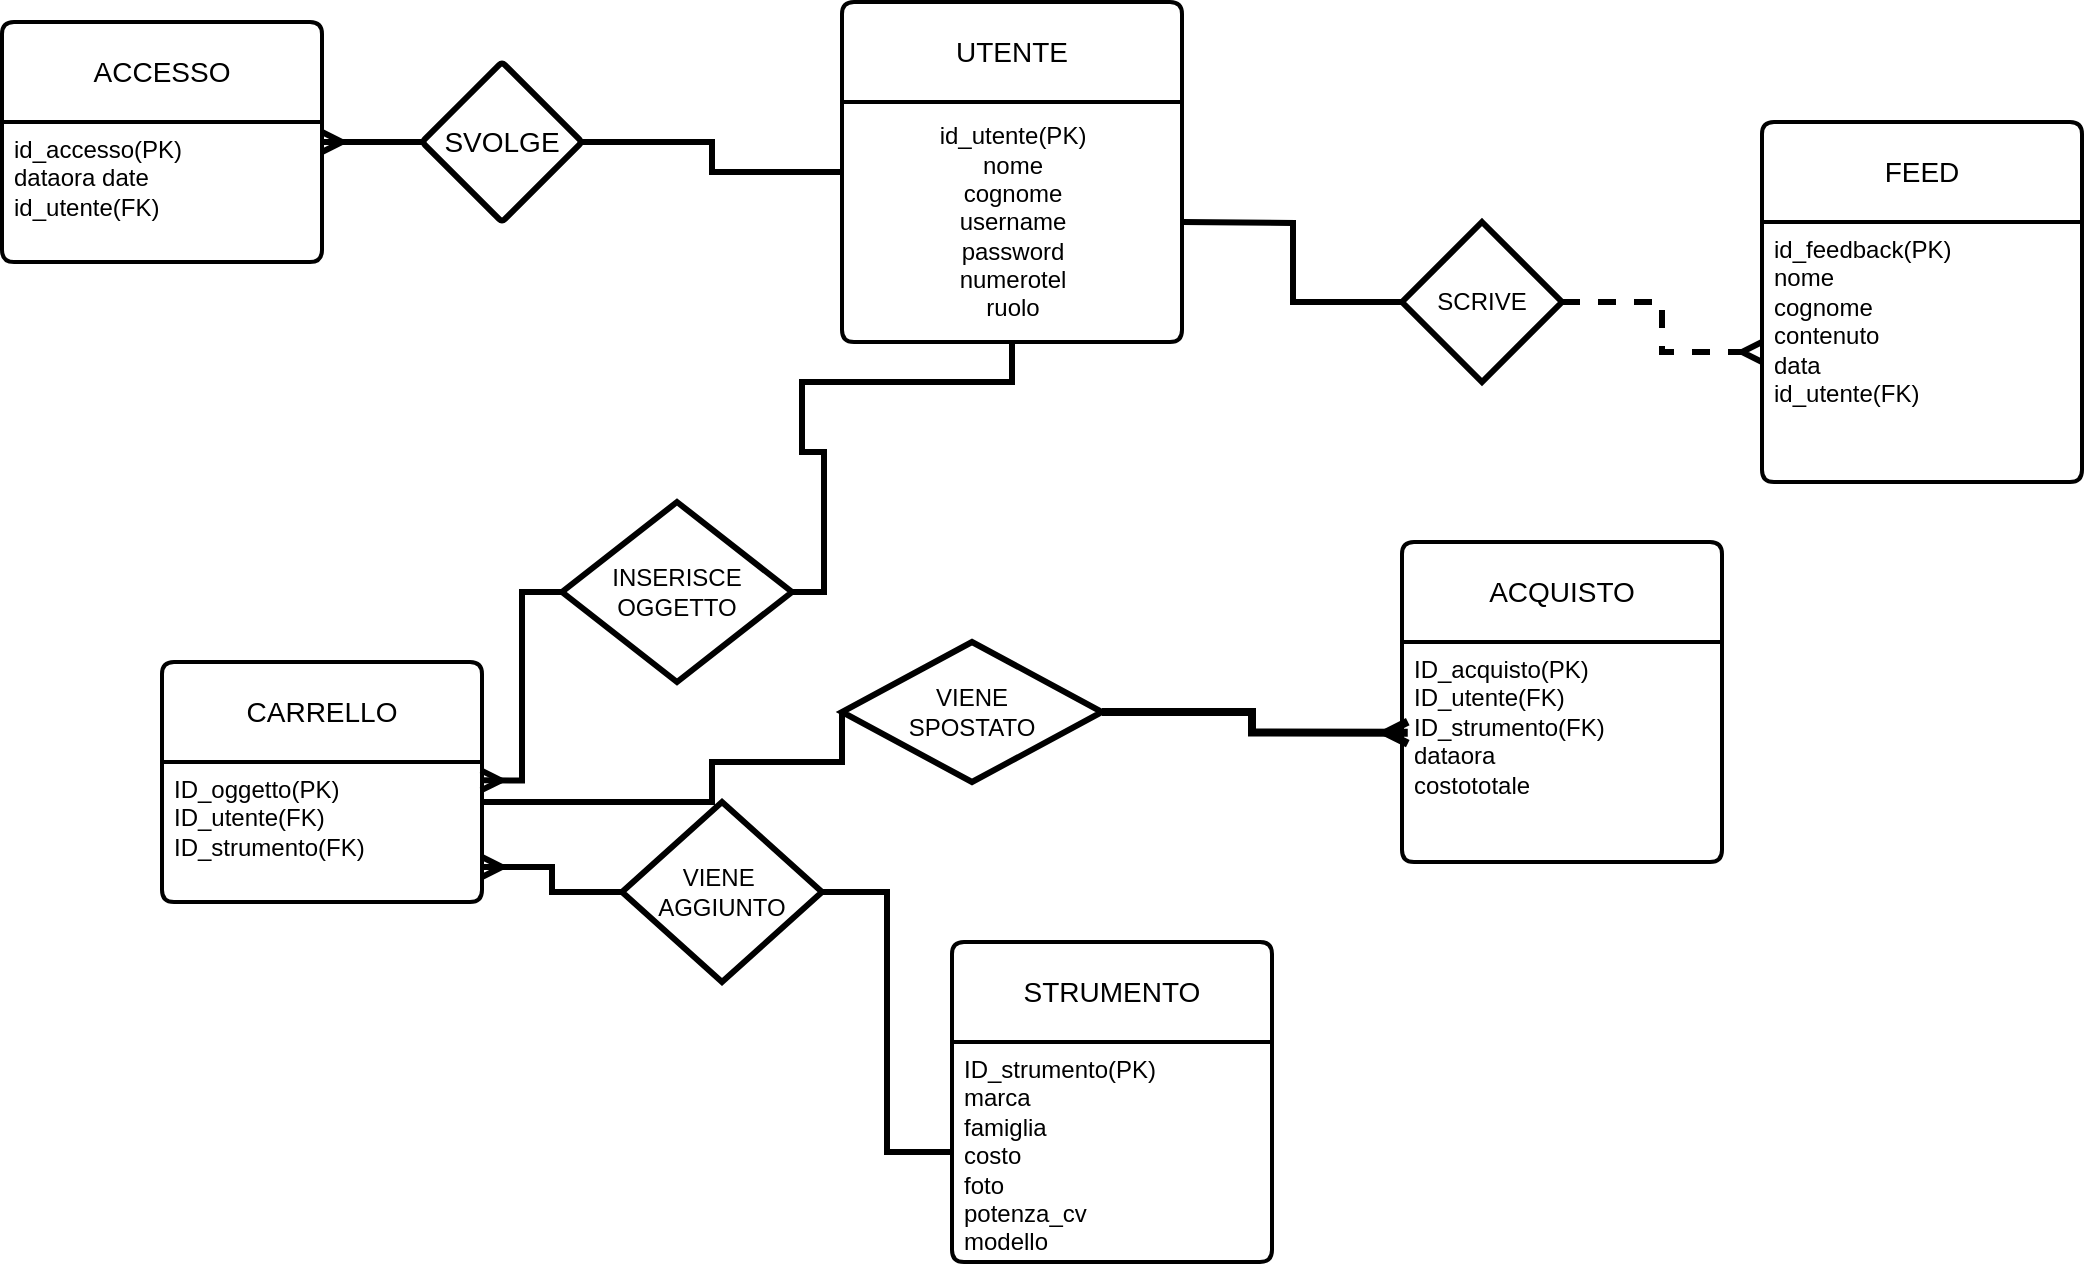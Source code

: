 <mxfile version="24.2.3" type="device">
  <diagram id="R2lEEEUBdFMjLlhIrx00" name="Page-1">
    <mxGraphModel dx="2350" dy="746" grid="1" gridSize="10" guides="1" tooltips="1" connect="1" arrows="1" fold="1" page="1" pageScale="1" pageWidth="850" pageHeight="1100" math="0" shadow="0" extFonts="Permanent Marker^https://fonts.googleapis.com/css?family=Permanent+Marker">
      <root>
        <mxCell id="0" />
        <mxCell id="1" parent="0" />
        <mxCell id="y22BPW3DsOoA31eydVJr-15" value="" style="edgeStyle=orthogonalEdgeStyle;rounded=0;orthogonalLoop=1;jettySize=auto;html=1;endArrow=none;endFill=0;strokeWidth=3;startArrow=ERmany;startFill=0;" edge="1" parent="1" source="y22BPW3DsOoA31eydVJr-1" target="y22BPW3DsOoA31eydVJr-14">
          <mxGeometry relative="1" as="geometry" />
        </mxCell>
        <mxCell id="y22BPW3DsOoA31eydVJr-1" value="ACCESSO" style="swimlane;childLayout=stackLayout;horizontal=1;startSize=50;horizontalStack=0;rounded=1;fontSize=14;fontStyle=0;strokeWidth=2;resizeParent=0;resizeLast=1;shadow=0;dashed=0;align=center;arcSize=4;whiteSpace=wrap;html=1;" vertex="1" parent="1">
          <mxGeometry x="-210" y="50" width="160" height="120" as="geometry" />
        </mxCell>
        <mxCell id="y22BPW3DsOoA31eydVJr-2" value="id_accesso(PK)&lt;div&gt;dataora date&lt;/div&gt;&lt;div&gt;id_utente(FK)&lt;/div&gt;" style="align=left;strokeColor=none;fillColor=none;spacingLeft=4;fontSize=12;verticalAlign=top;resizable=0;rotatable=0;part=1;html=1;" vertex="1" parent="y22BPW3DsOoA31eydVJr-1">
          <mxGeometry y="50" width="160" height="70" as="geometry" />
        </mxCell>
        <mxCell id="y22BPW3DsOoA31eydVJr-26" style="edgeStyle=orthogonalEdgeStyle;rounded=0;orthogonalLoop=1;jettySize=auto;html=1;endArrow=none;endFill=0;strokeWidth=3;" edge="1" parent="1" source="y22BPW3DsOoA31eydVJr-3" target="y22BPW3DsOoA31eydVJr-28">
          <mxGeometry relative="1" as="geometry">
            <mxPoint x="200" y="320" as="targetPoint" />
            <Array as="points">
              <mxPoint x="295" y="230" />
              <mxPoint x="190" y="230" />
              <mxPoint x="190" y="265" />
              <mxPoint x="201" y="265" />
              <mxPoint x="201" y="335" />
            </Array>
          </mxGeometry>
        </mxCell>
        <mxCell id="y22BPW3DsOoA31eydVJr-3" value="UTENTE" style="swimlane;childLayout=stackLayout;horizontal=1;startSize=50;horizontalStack=0;rounded=1;fontSize=14;fontStyle=0;strokeWidth=2;resizeParent=0;resizeLast=1;shadow=0;dashed=0;align=center;arcSize=4;whiteSpace=wrap;html=1;" vertex="1" parent="1">
          <mxGeometry x="210" y="40" width="170" height="170" as="geometry" />
        </mxCell>
        <mxCell id="y22BPW3DsOoA31eydVJr-13" value="id_utente(PK)&lt;div&gt;nome&lt;/div&gt;&lt;div&gt;cognome&lt;/div&gt;&lt;div&gt;username&lt;/div&gt;&lt;div&gt;password&lt;/div&gt;&lt;div&gt;numerotel&lt;/div&gt;&lt;div&gt;ruolo&lt;/div&gt;" style="text;html=1;align=center;verticalAlign=middle;resizable=0;points=[];autosize=1;strokeColor=none;fillColor=none;" vertex="1" parent="y22BPW3DsOoA31eydVJr-3">
          <mxGeometry y="50" width="170" height="120" as="geometry" />
        </mxCell>
        <mxCell id="y22BPW3DsOoA31eydVJr-5" value="FEED" style="swimlane;childLayout=stackLayout;horizontal=1;startSize=50;horizontalStack=0;rounded=1;fontSize=14;fontStyle=0;strokeWidth=2;resizeParent=0;resizeLast=1;shadow=0;dashed=0;align=center;arcSize=4;whiteSpace=wrap;html=1;" vertex="1" parent="1">
          <mxGeometry x="670" y="100" width="160" height="180" as="geometry" />
        </mxCell>
        <mxCell id="y22BPW3DsOoA31eydVJr-6" value="id_feedback(PK)&lt;div&gt;nome&lt;/div&gt;&lt;div&gt;cognome&lt;/div&gt;&lt;div&gt;contenuto&lt;/div&gt;&lt;div&gt;data&lt;/div&gt;&lt;div&gt;id_utente(FK)&lt;/div&gt;" style="align=left;strokeColor=none;fillColor=none;spacingLeft=4;fontSize=12;verticalAlign=top;resizable=0;rotatable=0;part=1;html=1;" vertex="1" parent="y22BPW3DsOoA31eydVJr-5">
          <mxGeometry y="50" width="160" height="130" as="geometry" />
        </mxCell>
        <mxCell id="y22BPW3DsOoA31eydVJr-7" value="ACQUISTO" style="swimlane;childLayout=stackLayout;horizontal=1;startSize=50;horizontalStack=0;rounded=1;fontSize=14;fontStyle=0;strokeWidth=2;resizeParent=0;resizeLast=1;shadow=0;dashed=0;align=center;arcSize=4;whiteSpace=wrap;html=1;" vertex="1" parent="1">
          <mxGeometry x="490" y="310" width="160" height="160" as="geometry" />
        </mxCell>
        <mxCell id="y22BPW3DsOoA31eydVJr-8" value="ID_acquisto(PK)&lt;div&gt;ID_utente(FK)&lt;/div&gt;&lt;div&gt;ID_strumento(FK)&lt;br&gt;&lt;div&gt;dataora&lt;/div&gt;&lt;/div&gt;&lt;div&gt;costototale&lt;/div&gt;" style="align=left;strokeColor=none;fillColor=none;spacingLeft=4;fontSize=12;verticalAlign=top;resizable=0;rotatable=0;part=1;html=1;" vertex="1" parent="y22BPW3DsOoA31eydVJr-7">
          <mxGeometry y="50" width="160" height="110" as="geometry" />
        </mxCell>
        <mxCell id="y22BPW3DsOoA31eydVJr-9" value="STRUMENTO" style="swimlane;childLayout=stackLayout;horizontal=1;startSize=50;horizontalStack=0;rounded=1;fontSize=14;fontStyle=0;strokeWidth=2;resizeParent=0;resizeLast=1;shadow=0;dashed=0;align=center;arcSize=4;whiteSpace=wrap;html=1;" vertex="1" parent="1">
          <mxGeometry x="265" y="510" width="160" height="160" as="geometry">
            <mxRectangle x="265" y="530" width="130" height="50" as="alternateBounds" />
          </mxGeometry>
        </mxCell>
        <mxCell id="y22BPW3DsOoA31eydVJr-10" value="ID_strumento(PK)&lt;div&gt;marca&lt;/div&gt;&lt;div&gt;famiglia&lt;/div&gt;&lt;div&gt;costo&lt;/div&gt;&lt;div&gt;foto&lt;/div&gt;&lt;div&gt;potenza_cv&lt;/div&gt;&lt;div&gt;modello&lt;/div&gt;" style="align=left;strokeColor=none;fillColor=none;spacingLeft=4;fontSize=12;verticalAlign=top;resizable=0;rotatable=0;part=1;html=1;" vertex="1" parent="y22BPW3DsOoA31eydVJr-9">
          <mxGeometry y="50" width="160" height="110" as="geometry" />
        </mxCell>
        <mxCell id="y22BPW3DsOoA31eydVJr-11" value="CARRELLO" style="swimlane;childLayout=stackLayout;horizontal=1;startSize=50;horizontalStack=0;rounded=1;fontSize=14;fontStyle=0;strokeWidth=2;resizeParent=0;resizeLast=1;shadow=0;dashed=0;align=center;arcSize=4;whiteSpace=wrap;html=1;" vertex="1" parent="1">
          <mxGeometry x="-130" y="370" width="160" height="120" as="geometry" />
        </mxCell>
        <mxCell id="y22BPW3DsOoA31eydVJr-12" value="ID_oggetto(PK)&lt;div&gt;ID_utente(FK)&lt;/div&gt;&lt;div&gt;ID_strumento(FK)&lt;br&gt;&lt;/div&gt;" style="align=left;strokeColor=none;fillColor=none;spacingLeft=4;fontSize=12;verticalAlign=top;resizable=0;rotatable=0;part=1;html=1;" vertex="1" parent="y22BPW3DsOoA31eydVJr-11">
          <mxGeometry y="50" width="160" height="70" as="geometry" />
        </mxCell>
        <mxCell id="y22BPW3DsOoA31eydVJr-16" style="edgeStyle=orthogonalEdgeStyle;rounded=0;orthogonalLoop=1;jettySize=auto;html=1;entryX=0;entryY=0.5;entryDx=0;entryDy=0;endArrow=none;endFill=0;strokeWidth=3;" edge="1" parent="1" source="y22BPW3DsOoA31eydVJr-14" target="y22BPW3DsOoA31eydVJr-3">
          <mxGeometry relative="1" as="geometry" />
        </mxCell>
        <mxCell id="y22BPW3DsOoA31eydVJr-14" value="SVOLGE" style="rhombus;whiteSpace=wrap;html=1;fontSize=14;fontStyle=0;startSize=50;rounded=1;strokeWidth=3;shadow=0;dashed=0;arcSize=4;" vertex="1" parent="1">
          <mxGeometry y="70" width="80" height="80" as="geometry" />
        </mxCell>
        <mxCell id="y22BPW3DsOoA31eydVJr-22" style="edgeStyle=orthogonalEdgeStyle;rounded=0;orthogonalLoop=1;jettySize=auto;html=1;entryX=0;entryY=0.5;entryDx=0;entryDy=0;strokeWidth=3;endArrow=ERmany;endFill=0;dashed=1;" edge="1" parent="1" source="y22BPW3DsOoA31eydVJr-20" target="y22BPW3DsOoA31eydVJr-6">
          <mxGeometry relative="1" as="geometry" />
        </mxCell>
        <mxCell id="y22BPW3DsOoA31eydVJr-20" value="SCRIVE" style="rhombus;whiteSpace=wrap;html=1;strokeWidth=3;" vertex="1" parent="1">
          <mxGeometry x="490" y="150" width="80" height="80" as="geometry" />
        </mxCell>
        <mxCell id="y22BPW3DsOoA31eydVJr-21" value="" style="edgeStyle=orthogonalEdgeStyle;rounded=0;orthogonalLoop=1;jettySize=auto;html=1;entryX=0;entryY=0.5;entryDx=0;entryDy=0;endArrow=none;endFill=0;strokeWidth=3;" edge="1" parent="1" target="y22BPW3DsOoA31eydVJr-20">
          <mxGeometry relative="1" as="geometry">
            <mxPoint x="380" y="150" as="sourcePoint" />
            <mxPoint x="460" y="230" as="targetPoint" />
          </mxGeometry>
        </mxCell>
        <mxCell id="y22BPW3DsOoA31eydVJr-28" value="INSERISCE OGGETTO" style="shape=rhombus;perimeter=rhombusPerimeter;whiteSpace=wrap;html=1;align=center;strokeWidth=3;" vertex="1" parent="1">
          <mxGeometry x="70" y="290" width="115" height="90" as="geometry" />
        </mxCell>
        <mxCell id="y22BPW3DsOoA31eydVJr-29" style="edgeStyle=orthogonalEdgeStyle;rounded=0;orthogonalLoop=1;jettySize=auto;html=1;entryX=0.997;entryY=0.131;entryDx=0;entryDy=0;entryPerimeter=0;endArrow=ERmany;endFill=0;strokeWidth=3;" edge="1" parent="1" source="y22BPW3DsOoA31eydVJr-28" target="y22BPW3DsOoA31eydVJr-12">
          <mxGeometry relative="1" as="geometry" />
        </mxCell>
        <mxCell id="y22BPW3DsOoA31eydVJr-32" style="edgeStyle=orthogonalEdgeStyle;rounded=0;orthogonalLoop=1;jettySize=auto;html=1;entryX=0;entryY=0.5;entryDx=0;entryDy=0;endArrow=none;endFill=0;strokeWidth=3;" edge="1" parent="1" source="y22BPW3DsOoA31eydVJr-30" target="y22BPW3DsOoA31eydVJr-10">
          <mxGeometry relative="1" as="geometry" />
        </mxCell>
        <mxCell id="y22BPW3DsOoA31eydVJr-30" value="VIENE&amp;nbsp; AGGIUNTO" style="shape=rhombus;perimeter=rhombusPerimeter;whiteSpace=wrap;html=1;align=center;strokeWidth=3;" vertex="1" parent="1">
          <mxGeometry x="100" y="440" width="100" height="90" as="geometry" />
        </mxCell>
        <mxCell id="y22BPW3DsOoA31eydVJr-31" style="edgeStyle=orthogonalEdgeStyle;rounded=0;orthogonalLoop=1;jettySize=auto;html=1;entryX=0;entryY=0.5;entryDx=0;entryDy=0;endArrow=none;endFill=0;startArrow=ERmany;startFill=0;strokeWidth=3;exitX=1;exitY=0.75;exitDx=0;exitDy=0;" edge="1" parent="1" source="y22BPW3DsOoA31eydVJr-12" target="y22BPW3DsOoA31eydVJr-30">
          <mxGeometry relative="1" as="geometry">
            <Array as="points">
              <mxPoint x="65" y="472" />
              <mxPoint x="65" y="485" />
            </Array>
          </mxGeometry>
        </mxCell>
        <mxCell id="y22BPW3DsOoA31eydVJr-35" style="edgeStyle=orthogonalEdgeStyle;rounded=0;orthogonalLoop=1;jettySize=auto;html=1;strokeWidth=3;endArrow=none;endFill=0;entryX=0;entryY=0.5;entryDx=0;entryDy=0;" edge="1" parent="1" source="y22BPW3DsOoA31eydVJr-12" target="y22BPW3DsOoA31eydVJr-36">
          <mxGeometry relative="1" as="geometry">
            <mxPoint x="230" y="410" as="targetPoint" />
            <Array as="points">
              <mxPoint x="145" y="440" />
              <mxPoint x="145" y="420" />
            </Array>
          </mxGeometry>
        </mxCell>
        <mxCell id="y22BPW3DsOoA31eydVJr-36" value="VIENE&lt;div&gt;SPOSTATO&lt;/div&gt;" style="shape=rhombus;perimeter=rhombusPerimeter;whiteSpace=wrap;html=1;align=center;strokeWidth=3;" vertex="1" parent="1">
          <mxGeometry x="210" y="360" width="130" height="70" as="geometry" />
        </mxCell>
        <mxCell id="y22BPW3DsOoA31eydVJr-38" style="edgeStyle=orthogonalEdgeStyle;rounded=0;orthogonalLoop=1;jettySize=auto;html=1;entryX=0.018;entryY=0.412;entryDx=0;entryDy=0;entryPerimeter=0;endArrow=ERmany;endFill=0;strokeWidth=4;" edge="1" parent="1" source="y22BPW3DsOoA31eydVJr-36" target="y22BPW3DsOoA31eydVJr-8">
          <mxGeometry relative="1" as="geometry" />
        </mxCell>
      </root>
    </mxGraphModel>
  </diagram>
</mxfile>
